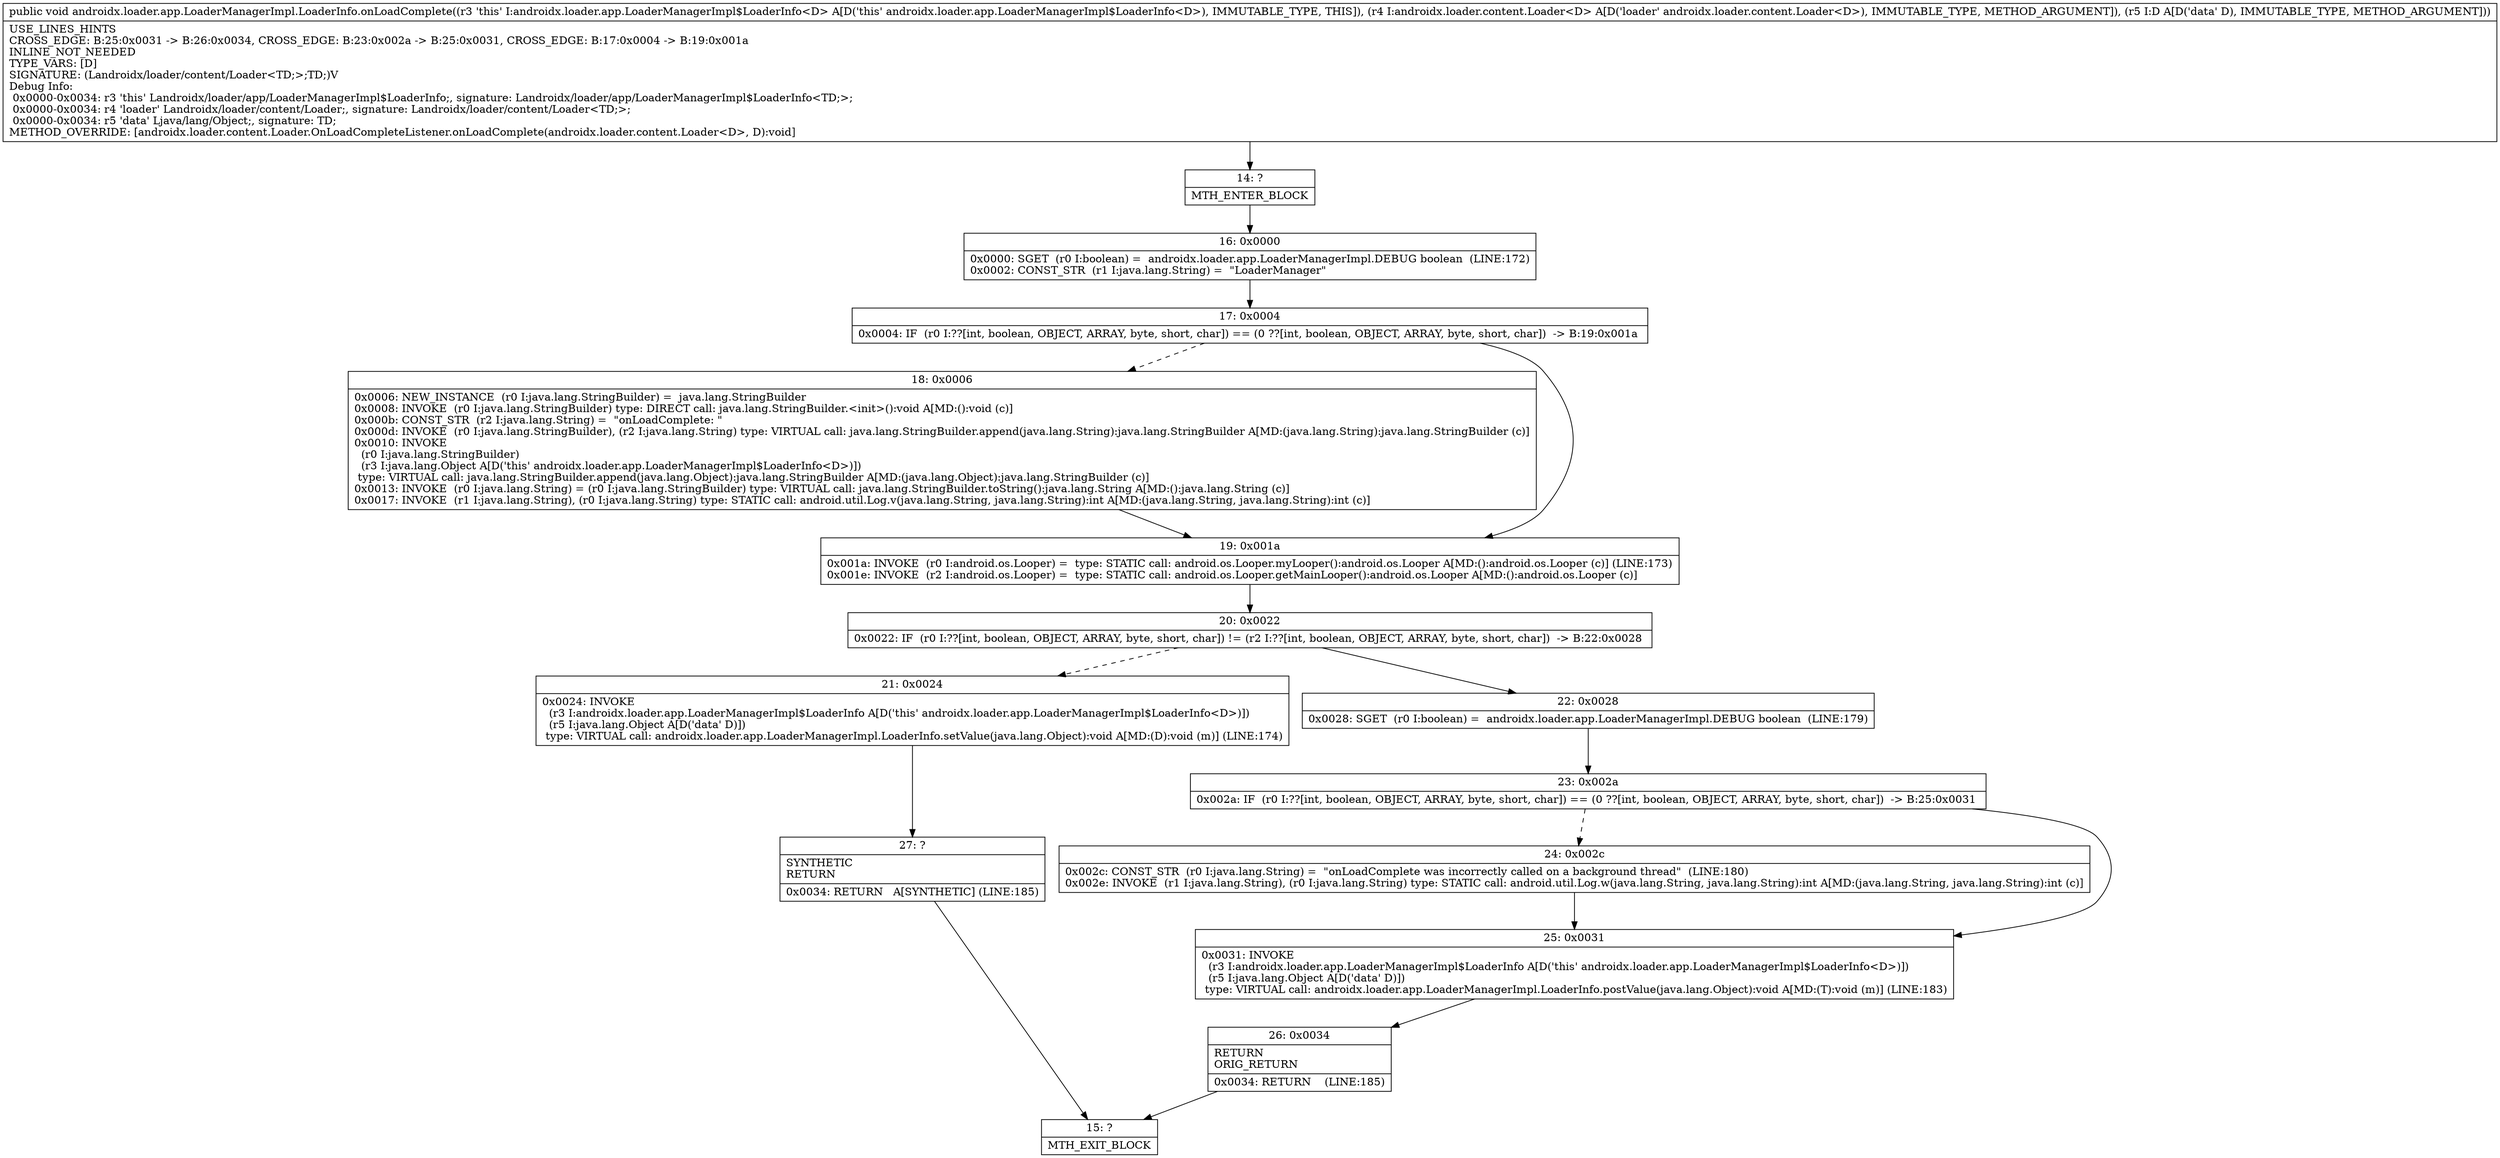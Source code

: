 digraph "CFG forandroidx.loader.app.LoaderManagerImpl.LoaderInfo.onLoadComplete(Landroidx\/loader\/content\/Loader;Ljava\/lang\/Object;)V" {
Node_14 [shape=record,label="{14\:\ ?|MTH_ENTER_BLOCK\l}"];
Node_16 [shape=record,label="{16\:\ 0x0000|0x0000: SGET  (r0 I:boolean) =  androidx.loader.app.LoaderManagerImpl.DEBUG boolean  (LINE:172)\l0x0002: CONST_STR  (r1 I:java.lang.String) =  \"LoaderManager\" \l}"];
Node_17 [shape=record,label="{17\:\ 0x0004|0x0004: IF  (r0 I:??[int, boolean, OBJECT, ARRAY, byte, short, char]) == (0 ??[int, boolean, OBJECT, ARRAY, byte, short, char])  \-\> B:19:0x001a \l}"];
Node_18 [shape=record,label="{18\:\ 0x0006|0x0006: NEW_INSTANCE  (r0 I:java.lang.StringBuilder) =  java.lang.StringBuilder \l0x0008: INVOKE  (r0 I:java.lang.StringBuilder) type: DIRECT call: java.lang.StringBuilder.\<init\>():void A[MD:():void (c)]\l0x000b: CONST_STR  (r2 I:java.lang.String) =  \"onLoadComplete: \" \l0x000d: INVOKE  (r0 I:java.lang.StringBuilder), (r2 I:java.lang.String) type: VIRTUAL call: java.lang.StringBuilder.append(java.lang.String):java.lang.StringBuilder A[MD:(java.lang.String):java.lang.StringBuilder (c)]\l0x0010: INVOKE  \l  (r0 I:java.lang.StringBuilder)\l  (r3 I:java.lang.Object A[D('this' androidx.loader.app.LoaderManagerImpl$LoaderInfo\<D\>)])\l type: VIRTUAL call: java.lang.StringBuilder.append(java.lang.Object):java.lang.StringBuilder A[MD:(java.lang.Object):java.lang.StringBuilder (c)]\l0x0013: INVOKE  (r0 I:java.lang.String) = (r0 I:java.lang.StringBuilder) type: VIRTUAL call: java.lang.StringBuilder.toString():java.lang.String A[MD:():java.lang.String (c)]\l0x0017: INVOKE  (r1 I:java.lang.String), (r0 I:java.lang.String) type: STATIC call: android.util.Log.v(java.lang.String, java.lang.String):int A[MD:(java.lang.String, java.lang.String):int (c)]\l}"];
Node_19 [shape=record,label="{19\:\ 0x001a|0x001a: INVOKE  (r0 I:android.os.Looper) =  type: STATIC call: android.os.Looper.myLooper():android.os.Looper A[MD:():android.os.Looper (c)] (LINE:173)\l0x001e: INVOKE  (r2 I:android.os.Looper) =  type: STATIC call: android.os.Looper.getMainLooper():android.os.Looper A[MD:():android.os.Looper (c)]\l}"];
Node_20 [shape=record,label="{20\:\ 0x0022|0x0022: IF  (r0 I:??[int, boolean, OBJECT, ARRAY, byte, short, char]) != (r2 I:??[int, boolean, OBJECT, ARRAY, byte, short, char])  \-\> B:22:0x0028 \l}"];
Node_21 [shape=record,label="{21\:\ 0x0024|0x0024: INVOKE  \l  (r3 I:androidx.loader.app.LoaderManagerImpl$LoaderInfo A[D('this' androidx.loader.app.LoaderManagerImpl$LoaderInfo\<D\>)])\l  (r5 I:java.lang.Object A[D('data' D)])\l type: VIRTUAL call: androidx.loader.app.LoaderManagerImpl.LoaderInfo.setValue(java.lang.Object):void A[MD:(D):void (m)] (LINE:174)\l}"];
Node_27 [shape=record,label="{27\:\ ?|SYNTHETIC\lRETURN\l|0x0034: RETURN   A[SYNTHETIC] (LINE:185)\l}"];
Node_15 [shape=record,label="{15\:\ ?|MTH_EXIT_BLOCK\l}"];
Node_22 [shape=record,label="{22\:\ 0x0028|0x0028: SGET  (r0 I:boolean) =  androidx.loader.app.LoaderManagerImpl.DEBUG boolean  (LINE:179)\l}"];
Node_23 [shape=record,label="{23\:\ 0x002a|0x002a: IF  (r0 I:??[int, boolean, OBJECT, ARRAY, byte, short, char]) == (0 ??[int, boolean, OBJECT, ARRAY, byte, short, char])  \-\> B:25:0x0031 \l}"];
Node_24 [shape=record,label="{24\:\ 0x002c|0x002c: CONST_STR  (r0 I:java.lang.String) =  \"onLoadComplete was incorrectly called on a background thread\"  (LINE:180)\l0x002e: INVOKE  (r1 I:java.lang.String), (r0 I:java.lang.String) type: STATIC call: android.util.Log.w(java.lang.String, java.lang.String):int A[MD:(java.lang.String, java.lang.String):int (c)]\l}"];
Node_25 [shape=record,label="{25\:\ 0x0031|0x0031: INVOKE  \l  (r3 I:androidx.loader.app.LoaderManagerImpl$LoaderInfo A[D('this' androidx.loader.app.LoaderManagerImpl$LoaderInfo\<D\>)])\l  (r5 I:java.lang.Object A[D('data' D)])\l type: VIRTUAL call: androidx.loader.app.LoaderManagerImpl.LoaderInfo.postValue(java.lang.Object):void A[MD:(T):void (m)] (LINE:183)\l}"];
Node_26 [shape=record,label="{26\:\ 0x0034|RETURN\lORIG_RETURN\l|0x0034: RETURN    (LINE:185)\l}"];
MethodNode[shape=record,label="{public void androidx.loader.app.LoaderManagerImpl.LoaderInfo.onLoadComplete((r3 'this' I:androidx.loader.app.LoaderManagerImpl$LoaderInfo\<D\> A[D('this' androidx.loader.app.LoaderManagerImpl$LoaderInfo\<D\>), IMMUTABLE_TYPE, THIS]), (r4 I:androidx.loader.content.Loader\<D\> A[D('loader' androidx.loader.content.Loader\<D\>), IMMUTABLE_TYPE, METHOD_ARGUMENT]), (r5 I:D A[D('data' D), IMMUTABLE_TYPE, METHOD_ARGUMENT]))  | USE_LINES_HINTS\lCROSS_EDGE: B:25:0x0031 \-\> B:26:0x0034, CROSS_EDGE: B:23:0x002a \-\> B:25:0x0031, CROSS_EDGE: B:17:0x0004 \-\> B:19:0x001a\lINLINE_NOT_NEEDED\lTYPE_VARS: [D]\lSIGNATURE: (Landroidx\/loader\/content\/Loader\<TD;\>;TD;)V\lDebug Info:\l  0x0000\-0x0034: r3 'this' Landroidx\/loader\/app\/LoaderManagerImpl$LoaderInfo;, signature: Landroidx\/loader\/app\/LoaderManagerImpl$LoaderInfo\<TD;\>;\l  0x0000\-0x0034: r4 'loader' Landroidx\/loader\/content\/Loader;, signature: Landroidx\/loader\/content\/Loader\<TD;\>;\l  0x0000\-0x0034: r5 'data' Ljava\/lang\/Object;, signature: TD;\lMETHOD_OVERRIDE: [androidx.loader.content.Loader.OnLoadCompleteListener.onLoadComplete(androidx.loader.content.Loader\<D\>, D):void]\l}"];
MethodNode -> Node_14;Node_14 -> Node_16;
Node_16 -> Node_17;
Node_17 -> Node_18[style=dashed];
Node_17 -> Node_19;
Node_18 -> Node_19;
Node_19 -> Node_20;
Node_20 -> Node_21[style=dashed];
Node_20 -> Node_22;
Node_21 -> Node_27;
Node_27 -> Node_15;
Node_22 -> Node_23;
Node_23 -> Node_24[style=dashed];
Node_23 -> Node_25;
Node_24 -> Node_25;
Node_25 -> Node_26;
Node_26 -> Node_15;
}

